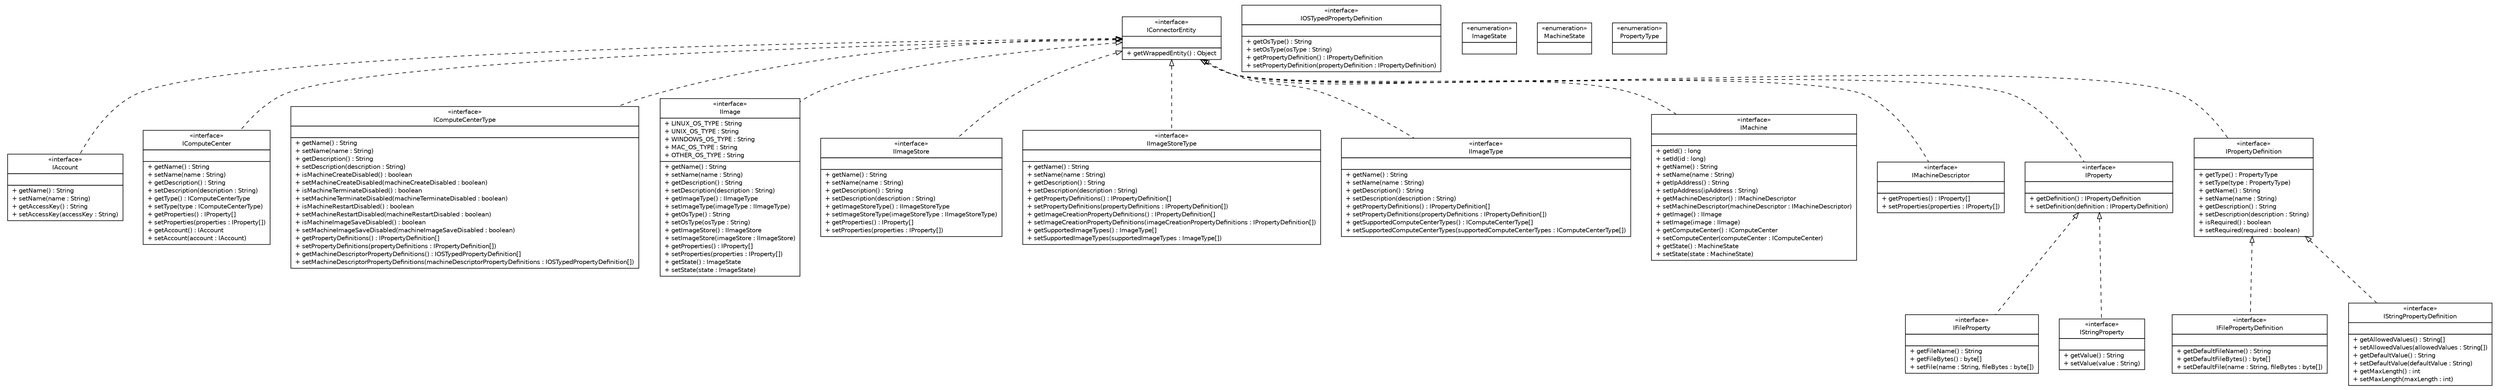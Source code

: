 #!/usr/local/bin/dot
#
# Class diagram 
# Generated by UMLGraph version 5.4 (http://www.umlgraph.org/)
#

digraph G {
	edge [fontname="Helvetica",fontsize=10,labelfontname="Helvetica",labelfontsize=10];
	node [fontname="Helvetica",fontsize=10,shape=plaintext];
	nodesep=0.25;
	ranksep=0.5;
	// com.singularity.ee.connectors.entity.api.IAccount
	c45 [label=<<table title="com.singularity.ee.connectors.entity.api.IAccount" border="0" cellborder="1" cellspacing="0" cellpadding="2" port="p" href="./IAccount.html">
		<tr><td><table border="0" cellspacing="0" cellpadding="1">
<tr><td align="center" balign="center"> &#171;interface&#187; </td></tr>
<tr><td align="center" balign="center"> IAccount </td></tr>
		</table></td></tr>
		<tr><td><table border="0" cellspacing="0" cellpadding="1">
<tr><td align="left" balign="left">  </td></tr>
		</table></td></tr>
		<tr><td><table border="0" cellspacing="0" cellpadding="1">
<tr><td align="left" balign="left"> + getName() : String </td></tr>
<tr><td align="left" balign="left"> + setName(name : String) </td></tr>
<tr><td align="left" balign="left"> + getAccessKey() : String </td></tr>
<tr><td align="left" balign="left"> + setAccessKey(accessKey : String) </td></tr>
		</table></td></tr>
		</table>>, URL="./IAccount.html", fontname="Helvetica", fontcolor="black", fontsize=10.0];
	// com.singularity.ee.connectors.entity.api.IComputeCenter
	c46 [label=<<table title="com.singularity.ee.connectors.entity.api.IComputeCenter" border="0" cellborder="1" cellspacing="0" cellpadding="2" port="p" href="./IComputeCenter.html">
		<tr><td><table border="0" cellspacing="0" cellpadding="1">
<tr><td align="center" balign="center"> &#171;interface&#187; </td></tr>
<tr><td align="center" balign="center"> IComputeCenter </td></tr>
		</table></td></tr>
		<tr><td><table border="0" cellspacing="0" cellpadding="1">
<tr><td align="left" balign="left">  </td></tr>
		</table></td></tr>
		<tr><td><table border="0" cellspacing="0" cellpadding="1">
<tr><td align="left" balign="left"> + getName() : String </td></tr>
<tr><td align="left" balign="left"> + setName(name : String) </td></tr>
<tr><td align="left" balign="left"> + getDescription() : String </td></tr>
<tr><td align="left" balign="left"> + setDescription(description : String) </td></tr>
<tr><td align="left" balign="left"> + getType() : IComputeCenterType </td></tr>
<tr><td align="left" balign="left"> + setType(type : IComputeCenterType) </td></tr>
<tr><td align="left" balign="left"> + getProperties() : IProperty[] </td></tr>
<tr><td align="left" balign="left"> + setProperties(properties : IProperty[]) </td></tr>
<tr><td align="left" balign="left"> + getAccount() : IAccount </td></tr>
<tr><td align="left" balign="left"> + setAccount(account : IAccount) </td></tr>
		</table></td></tr>
		</table>>, URL="./IComputeCenter.html", fontname="Helvetica", fontcolor="black", fontsize=10.0];
	// com.singularity.ee.connectors.entity.api.IComputeCenterType
	c47 [label=<<table title="com.singularity.ee.connectors.entity.api.IComputeCenterType" border="0" cellborder="1" cellspacing="0" cellpadding="2" port="p" href="./IComputeCenterType.html">
		<tr><td><table border="0" cellspacing="0" cellpadding="1">
<tr><td align="center" balign="center"> &#171;interface&#187; </td></tr>
<tr><td align="center" balign="center"> IComputeCenterType </td></tr>
		</table></td></tr>
		<tr><td><table border="0" cellspacing="0" cellpadding="1">
<tr><td align="left" balign="left">  </td></tr>
		</table></td></tr>
		<tr><td><table border="0" cellspacing="0" cellpadding="1">
<tr><td align="left" balign="left"> + getName() : String </td></tr>
<tr><td align="left" balign="left"> + setName(name : String) </td></tr>
<tr><td align="left" balign="left"> + getDescription() : String </td></tr>
<tr><td align="left" balign="left"> + setDescription(description : String) </td></tr>
<tr><td align="left" balign="left"> + isMachineCreateDisabled() : boolean </td></tr>
<tr><td align="left" balign="left"> + setMachineCreateDisabled(machineCreateDisabled : boolean) </td></tr>
<tr><td align="left" balign="left"> + isMachineTerminateDisabled() : boolean </td></tr>
<tr><td align="left" balign="left"> + setMachineTerminateDisabled(machineTerminateDisabled : boolean) </td></tr>
<tr><td align="left" balign="left"> + isMachineRestartDisabled() : boolean </td></tr>
<tr><td align="left" balign="left"> + setMachineRestartDisabled(machineRestartDisabled : boolean) </td></tr>
<tr><td align="left" balign="left"> + isMachineImageSaveDisabled() : boolean </td></tr>
<tr><td align="left" balign="left"> + setMachineImageSaveDisabled(machineImageSaveDisabled : boolean) </td></tr>
<tr><td align="left" balign="left"> + getPropertyDefinitions() : IPropertyDefinition[] </td></tr>
<tr><td align="left" balign="left"> + setPropertyDefinitions(propertyDefinitions : IPropertyDefinition[]) </td></tr>
<tr><td align="left" balign="left"> + getMachineDescriptorPropertyDefinitions() : IOSTypedPropertyDefinition[] </td></tr>
<tr><td align="left" balign="left"> + setMachineDescriptorPropertyDefinitions(machineDescriptorPropertyDefinitions : IOSTypedPropertyDefinition[]) </td></tr>
		</table></td></tr>
		</table>>, URL="./IComputeCenterType.html", fontname="Helvetica", fontcolor="black", fontsize=10.0];
	// com.singularity.ee.connectors.entity.api.IConnectorEntity
	c48 [label=<<table title="com.singularity.ee.connectors.entity.api.IConnectorEntity" border="0" cellborder="1" cellspacing="0" cellpadding="2" port="p" href="./IConnectorEntity.html">
		<tr><td><table border="0" cellspacing="0" cellpadding="1">
<tr><td align="center" balign="center"> &#171;interface&#187; </td></tr>
<tr><td align="center" balign="center"> IConnectorEntity </td></tr>
		</table></td></tr>
		<tr><td><table border="0" cellspacing="0" cellpadding="1">
<tr><td align="left" balign="left">  </td></tr>
		</table></td></tr>
		<tr><td><table border="0" cellspacing="0" cellpadding="1">
<tr><td align="left" balign="left"> + getWrappedEntity() : Object </td></tr>
		</table></td></tr>
		</table>>, URL="./IConnectorEntity.html", fontname="Helvetica", fontcolor="black", fontsize=10.0];
	// com.singularity.ee.connectors.entity.api.IFileProperty
	c49 [label=<<table title="com.singularity.ee.connectors.entity.api.IFileProperty" border="0" cellborder="1" cellspacing="0" cellpadding="2" port="p" href="./IFileProperty.html">
		<tr><td><table border="0" cellspacing="0" cellpadding="1">
<tr><td align="center" balign="center"> &#171;interface&#187; </td></tr>
<tr><td align="center" balign="center"> IFileProperty </td></tr>
		</table></td></tr>
		<tr><td><table border="0" cellspacing="0" cellpadding="1">
<tr><td align="left" balign="left">  </td></tr>
		</table></td></tr>
		<tr><td><table border="0" cellspacing="0" cellpadding="1">
<tr><td align="left" balign="left"> + getFileName() : String </td></tr>
<tr><td align="left" balign="left"> + getFileBytes() : byte[] </td></tr>
<tr><td align="left" balign="left"> + setFile(name : String, fileBytes : byte[]) </td></tr>
		</table></td></tr>
		</table>>, URL="./IFileProperty.html", fontname="Helvetica", fontcolor="black", fontsize=10.0];
	// com.singularity.ee.connectors.entity.api.IFilePropertyDefinition
	c50 [label=<<table title="com.singularity.ee.connectors.entity.api.IFilePropertyDefinition" border="0" cellborder="1" cellspacing="0" cellpadding="2" port="p" href="./IFilePropertyDefinition.html">
		<tr><td><table border="0" cellspacing="0" cellpadding="1">
<tr><td align="center" balign="center"> &#171;interface&#187; </td></tr>
<tr><td align="center" balign="center"> IFilePropertyDefinition </td></tr>
		</table></td></tr>
		<tr><td><table border="0" cellspacing="0" cellpadding="1">
<tr><td align="left" balign="left">  </td></tr>
		</table></td></tr>
		<tr><td><table border="0" cellspacing="0" cellpadding="1">
<tr><td align="left" balign="left"> + getDefaultFileName() : String </td></tr>
<tr><td align="left" balign="left"> + getDefaultFileBytes() : byte[] </td></tr>
<tr><td align="left" balign="left"> + setDefaultFile(name : String, fileBytes : byte[]) </td></tr>
		</table></td></tr>
		</table>>, URL="./IFilePropertyDefinition.html", fontname="Helvetica", fontcolor="black", fontsize=10.0];
	// com.singularity.ee.connectors.entity.api.IImage
	c51 [label=<<table title="com.singularity.ee.connectors.entity.api.IImage" border="0" cellborder="1" cellspacing="0" cellpadding="2" port="p" href="./IImage.html">
		<tr><td><table border="0" cellspacing="0" cellpadding="1">
<tr><td align="center" balign="center"> &#171;interface&#187; </td></tr>
<tr><td align="center" balign="center"> IImage </td></tr>
		</table></td></tr>
		<tr><td><table border="0" cellspacing="0" cellpadding="1">
<tr><td align="left" balign="left"> + LINUX_OS_TYPE : String </td></tr>
<tr><td align="left" balign="left"> + UNIX_OS_TYPE : String </td></tr>
<tr><td align="left" balign="left"> + WINDOWS_OS_TYPE : String </td></tr>
<tr><td align="left" balign="left"> + MAC_OS_TYPE : String </td></tr>
<tr><td align="left" balign="left"> + OTHER_OS_TYPE : String </td></tr>
		</table></td></tr>
		<tr><td><table border="0" cellspacing="0" cellpadding="1">
<tr><td align="left" balign="left"> + getName() : String </td></tr>
<tr><td align="left" balign="left"> + setName(name : String) </td></tr>
<tr><td align="left" balign="left"> + getDescription() : String </td></tr>
<tr><td align="left" balign="left"> + setDescription(description : String) </td></tr>
<tr><td align="left" balign="left"> + getImageType() : IImageType </td></tr>
<tr><td align="left" balign="left"> + setImageType(imageType : IImageType) </td></tr>
<tr><td align="left" balign="left"> + getOsType() : String </td></tr>
<tr><td align="left" balign="left"> + setOsType(osType : String) </td></tr>
<tr><td align="left" balign="left"> + getImageStore() : IImageStore </td></tr>
<tr><td align="left" balign="left"> + setImageStore(imageStore : IImageStore) </td></tr>
<tr><td align="left" balign="left"> + getProperties() : IProperty[] </td></tr>
<tr><td align="left" balign="left"> + setProperties(properties : IProperty[]) </td></tr>
<tr><td align="left" balign="left"> + getState() : ImageState </td></tr>
<tr><td align="left" balign="left"> + setState(state : ImageState) </td></tr>
		</table></td></tr>
		</table>>, URL="./IImage.html", fontname="Helvetica", fontcolor="black", fontsize=10.0];
	// com.singularity.ee.connectors.entity.api.IImageStore
	c52 [label=<<table title="com.singularity.ee.connectors.entity.api.IImageStore" border="0" cellborder="1" cellspacing="0" cellpadding="2" port="p" href="./IImageStore.html">
		<tr><td><table border="0" cellspacing="0" cellpadding="1">
<tr><td align="center" balign="center"> &#171;interface&#187; </td></tr>
<tr><td align="center" balign="center"> IImageStore </td></tr>
		</table></td></tr>
		<tr><td><table border="0" cellspacing="0" cellpadding="1">
<tr><td align="left" balign="left">  </td></tr>
		</table></td></tr>
		<tr><td><table border="0" cellspacing="0" cellpadding="1">
<tr><td align="left" balign="left"> + getName() : String </td></tr>
<tr><td align="left" balign="left"> + setName(name : String) </td></tr>
<tr><td align="left" balign="left"> + getDescription() : String </td></tr>
<tr><td align="left" balign="left"> + setDescription(description : String) </td></tr>
<tr><td align="left" balign="left"> + getImageStoreType() : IImageStoreType </td></tr>
<tr><td align="left" balign="left"> + setImageStoreType(imageStoreType : IImageStoreType) </td></tr>
<tr><td align="left" balign="left"> + getProperties() : IProperty[] </td></tr>
<tr><td align="left" balign="left"> + setProperties(properties : IProperty[]) </td></tr>
		</table></td></tr>
		</table>>, URL="./IImageStore.html", fontname="Helvetica", fontcolor="black", fontsize=10.0];
	// com.singularity.ee.connectors.entity.api.IImageStoreType
	c53 [label=<<table title="com.singularity.ee.connectors.entity.api.IImageStoreType" border="0" cellborder="1" cellspacing="0" cellpadding="2" port="p" href="./IImageStoreType.html">
		<tr><td><table border="0" cellspacing="0" cellpadding="1">
<tr><td align="center" balign="center"> &#171;interface&#187; </td></tr>
<tr><td align="center" balign="center"> IImageStoreType </td></tr>
		</table></td></tr>
		<tr><td><table border="0" cellspacing="0" cellpadding="1">
<tr><td align="left" balign="left">  </td></tr>
		</table></td></tr>
		<tr><td><table border="0" cellspacing="0" cellpadding="1">
<tr><td align="left" balign="left"> + getName() : String </td></tr>
<tr><td align="left" balign="left"> + setName(name : String) </td></tr>
<tr><td align="left" balign="left"> + getDescription() : String </td></tr>
<tr><td align="left" balign="left"> + setDescription(description : String) </td></tr>
<tr><td align="left" balign="left"> + getPropertyDefinitions() : IPropertyDefinition[] </td></tr>
<tr><td align="left" balign="left"> + setPropertyDefinitions(propertyDefinitions : IPropertyDefinition[]) </td></tr>
<tr><td align="left" balign="left"> + getImageCreationPropertyDefinitions() : IPropertyDefinition[] </td></tr>
<tr><td align="left" balign="left"> + setImageCreationPropertyDefinitions(imageCreationPropertyDefinitions : IPropertyDefinition[]) </td></tr>
<tr><td align="left" balign="left"> + getSupportedImageTypes() : ImageType[] </td></tr>
<tr><td align="left" balign="left"> + setSupportedImageTypes(supportedImageTypes : ImageType[]) </td></tr>
		</table></td></tr>
		</table>>, URL="./IImageStoreType.html", fontname="Helvetica", fontcolor="black", fontsize=10.0];
	// com.singularity.ee.connectors.entity.api.IImageType
	c54 [label=<<table title="com.singularity.ee.connectors.entity.api.IImageType" border="0" cellborder="1" cellspacing="0" cellpadding="2" port="p" href="./IImageType.html">
		<tr><td><table border="0" cellspacing="0" cellpadding="1">
<tr><td align="center" balign="center"> &#171;interface&#187; </td></tr>
<tr><td align="center" balign="center"> IImageType </td></tr>
		</table></td></tr>
		<tr><td><table border="0" cellspacing="0" cellpadding="1">
<tr><td align="left" balign="left">  </td></tr>
		</table></td></tr>
		<tr><td><table border="0" cellspacing="0" cellpadding="1">
<tr><td align="left" balign="left"> + getName() : String </td></tr>
<tr><td align="left" balign="left"> + setName(name : String) </td></tr>
<tr><td align="left" balign="left"> + getDescription() : String </td></tr>
<tr><td align="left" balign="left"> + setDescription(description : String) </td></tr>
<tr><td align="left" balign="left"> + getPropertyDefinitions() : IPropertyDefinition[] </td></tr>
<tr><td align="left" balign="left"> + setPropertyDefinitions(propertyDefinitions : IPropertyDefinition[]) </td></tr>
<tr><td align="left" balign="left"> + getSupportedComputeCenterTypes() : IComputeCenterType[] </td></tr>
<tr><td align="left" balign="left"> + setSupportedComputeCenterTypes(supportedComputeCenterTypes : IComputeCenterType[]) </td></tr>
		</table></td></tr>
		</table>>, URL="./IImageType.html", fontname="Helvetica", fontcolor="black", fontsize=10.0];
	// com.singularity.ee.connectors.entity.api.IMachine
	c55 [label=<<table title="com.singularity.ee.connectors.entity.api.IMachine" border="0" cellborder="1" cellspacing="0" cellpadding="2" port="p" href="./IMachine.html">
		<tr><td><table border="0" cellspacing="0" cellpadding="1">
<tr><td align="center" balign="center"> &#171;interface&#187; </td></tr>
<tr><td align="center" balign="center"> IMachine </td></tr>
		</table></td></tr>
		<tr><td><table border="0" cellspacing="0" cellpadding="1">
<tr><td align="left" balign="left">  </td></tr>
		</table></td></tr>
		<tr><td><table border="0" cellspacing="0" cellpadding="1">
<tr><td align="left" balign="left"> + getId() : long </td></tr>
<tr><td align="left" balign="left"> + setId(id : long) </td></tr>
<tr><td align="left" balign="left"> + getName() : String </td></tr>
<tr><td align="left" balign="left"> + setName(name : String) </td></tr>
<tr><td align="left" balign="left"> + getIpAddress() : String </td></tr>
<tr><td align="left" balign="left"> + setIpAddress(ipAddress : String) </td></tr>
<tr><td align="left" balign="left"> + getMachineDescriptor() : IMachineDescriptor </td></tr>
<tr><td align="left" balign="left"> + setMachineDescriptor(machineDescriptor : IMachineDescriptor) </td></tr>
<tr><td align="left" balign="left"> + getImage() : IImage </td></tr>
<tr><td align="left" balign="left"> + setImage(image : IImage) </td></tr>
<tr><td align="left" balign="left"> + getComputeCenter() : IComputeCenter </td></tr>
<tr><td align="left" balign="left"> + setComputeCenter(computeCenter : IComputeCenter) </td></tr>
<tr><td align="left" balign="left"> + getState() : MachineState </td></tr>
<tr><td align="left" balign="left"> + setState(state : MachineState) </td></tr>
		</table></td></tr>
		</table>>, URL="./IMachine.html", fontname="Helvetica", fontcolor="black", fontsize=10.0];
	// com.singularity.ee.connectors.entity.api.IMachineDescriptor
	c56 [label=<<table title="com.singularity.ee.connectors.entity.api.IMachineDescriptor" border="0" cellborder="1" cellspacing="0" cellpadding="2" port="p" href="./IMachineDescriptor.html">
		<tr><td><table border="0" cellspacing="0" cellpadding="1">
<tr><td align="center" balign="center"> &#171;interface&#187; </td></tr>
<tr><td align="center" balign="center"> IMachineDescriptor </td></tr>
		</table></td></tr>
		<tr><td><table border="0" cellspacing="0" cellpadding="1">
<tr><td align="left" balign="left">  </td></tr>
		</table></td></tr>
		<tr><td><table border="0" cellspacing="0" cellpadding="1">
<tr><td align="left" balign="left"> + getProperties() : IProperty[] </td></tr>
<tr><td align="left" balign="left"> + setProperties(properties : IProperty[]) </td></tr>
		</table></td></tr>
		</table>>, URL="./IMachineDescriptor.html", fontname="Helvetica", fontcolor="black", fontsize=10.0];
	// com.singularity.ee.connectors.entity.api.IOSTypedPropertyDefinition
	c57 [label=<<table title="com.singularity.ee.connectors.entity.api.IOSTypedPropertyDefinition" border="0" cellborder="1" cellspacing="0" cellpadding="2" port="p" href="./IOSTypedPropertyDefinition.html">
		<tr><td><table border="0" cellspacing="0" cellpadding="1">
<tr><td align="center" balign="center"> &#171;interface&#187; </td></tr>
<tr><td align="center" balign="center"> IOSTypedPropertyDefinition </td></tr>
		</table></td></tr>
		<tr><td><table border="0" cellspacing="0" cellpadding="1">
<tr><td align="left" balign="left">  </td></tr>
		</table></td></tr>
		<tr><td><table border="0" cellspacing="0" cellpadding="1">
<tr><td align="left" balign="left"> + getOsType() : String </td></tr>
<tr><td align="left" balign="left"> + setOsType(osType : String) </td></tr>
<tr><td align="left" balign="left"> + getPropertyDefinition() : IPropertyDefinition </td></tr>
<tr><td align="left" balign="left"> + setPropertyDefinition(propertyDefinition : IPropertyDefinition) </td></tr>
		</table></td></tr>
		</table>>, URL="./IOSTypedPropertyDefinition.html", fontname="Helvetica", fontcolor="black", fontsize=10.0];
	// com.singularity.ee.connectors.entity.api.IProperty
	c58 [label=<<table title="com.singularity.ee.connectors.entity.api.IProperty" border="0" cellborder="1" cellspacing="0" cellpadding="2" port="p" href="./IProperty.html">
		<tr><td><table border="0" cellspacing="0" cellpadding="1">
<tr><td align="center" balign="center"> &#171;interface&#187; </td></tr>
<tr><td align="center" balign="center"> IProperty </td></tr>
		</table></td></tr>
		<tr><td><table border="0" cellspacing="0" cellpadding="1">
<tr><td align="left" balign="left">  </td></tr>
		</table></td></tr>
		<tr><td><table border="0" cellspacing="0" cellpadding="1">
<tr><td align="left" balign="left"> + getDefinition() : IPropertyDefinition </td></tr>
<tr><td align="left" balign="left"> + setDefinition(definition : IPropertyDefinition) </td></tr>
		</table></td></tr>
		</table>>, URL="./IProperty.html", fontname="Helvetica", fontcolor="black", fontsize=10.0];
	// com.singularity.ee.connectors.entity.api.IPropertyDefinition
	c59 [label=<<table title="com.singularity.ee.connectors.entity.api.IPropertyDefinition" border="0" cellborder="1" cellspacing="0" cellpadding="2" port="p" href="./IPropertyDefinition.html">
		<tr><td><table border="0" cellspacing="0" cellpadding="1">
<tr><td align="center" balign="center"> &#171;interface&#187; </td></tr>
<tr><td align="center" balign="center"> IPropertyDefinition </td></tr>
		</table></td></tr>
		<tr><td><table border="0" cellspacing="0" cellpadding="1">
<tr><td align="left" balign="left">  </td></tr>
		</table></td></tr>
		<tr><td><table border="0" cellspacing="0" cellpadding="1">
<tr><td align="left" balign="left"> + getType() : PropertyType </td></tr>
<tr><td align="left" balign="left"> + setType(type : PropertyType) </td></tr>
<tr><td align="left" balign="left"> + getName() : String </td></tr>
<tr><td align="left" balign="left"> + setName(name : String) </td></tr>
<tr><td align="left" balign="left"> + getDescription() : String </td></tr>
<tr><td align="left" balign="left"> + setDescription(description : String) </td></tr>
<tr><td align="left" balign="left"> + isRequired() : boolean </td></tr>
<tr><td align="left" balign="left"> + setRequired(required : boolean) </td></tr>
		</table></td></tr>
		</table>>, URL="./IPropertyDefinition.html", fontname="Helvetica", fontcolor="black", fontsize=10.0];
	// com.singularity.ee.connectors.entity.api.IStringProperty
	c60 [label=<<table title="com.singularity.ee.connectors.entity.api.IStringProperty" border="0" cellborder="1" cellspacing="0" cellpadding="2" port="p" href="./IStringProperty.html">
		<tr><td><table border="0" cellspacing="0" cellpadding="1">
<tr><td align="center" balign="center"> &#171;interface&#187; </td></tr>
<tr><td align="center" balign="center"> IStringProperty </td></tr>
		</table></td></tr>
		<tr><td><table border="0" cellspacing="0" cellpadding="1">
<tr><td align="left" balign="left">  </td></tr>
		</table></td></tr>
		<tr><td><table border="0" cellspacing="0" cellpadding="1">
<tr><td align="left" balign="left"> + getValue() : String </td></tr>
<tr><td align="left" balign="left"> + setValue(value : String) </td></tr>
		</table></td></tr>
		</table>>, URL="./IStringProperty.html", fontname="Helvetica", fontcolor="black", fontsize=10.0];
	// com.singularity.ee.connectors.entity.api.IStringPropertyDefinition
	c61 [label=<<table title="com.singularity.ee.connectors.entity.api.IStringPropertyDefinition" border="0" cellborder="1" cellspacing="0" cellpadding="2" port="p" href="./IStringPropertyDefinition.html">
		<tr><td><table border="0" cellspacing="0" cellpadding="1">
<tr><td align="center" balign="center"> &#171;interface&#187; </td></tr>
<tr><td align="center" balign="center"> IStringPropertyDefinition </td></tr>
		</table></td></tr>
		<tr><td><table border="0" cellspacing="0" cellpadding="1">
<tr><td align="left" balign="left">  </td></tr>
		</table></td></tr>
		<tr><td><table border="0" cellspacing="0" cellpadding="1">
<tr><td align="left" balign="left"> + getAllowedValues() : String[] </td></tr>
<tr><td align="left" balign="left"> + setAllowedValues(allowedValues : String[]) </td></tr>
<tr><td align="left" balign="left"> + getDefaultValue() : String </td></tr>
<tr><td align="left" balign="left"> + setDefaultValue(defaultValue : String) </td></tr>
<tr><td align="left" balign="left"> + getMaxLength() : int </td></tr>
<tr><td align="left" balign="left"> + setMaxLength(maxLength : int) </td></tr>
		</table></td></tr>
		</table>>, URL="./IStringPropertyDefinition.html", fontname="Helvetica", fontcolor="black", fontsize=10.0];
	// com.singularity.ee.connectors.entity.api.ImageState
	c62 [label=<<table title="com.singularity.ee.connectors.entity.api.ImageState" border="0" cellborder="1" cellspacing="0" cellpadding="2" port="p" href="./ImageState.html">
		<tr><td><table border="0" cellspacing="0" cellpadding="1">
<tr><td align="center" balign="center"> &#171;enumeration&#187; </td></tr>
<tr><td align="center" balign="center"> ImageState </td></tr>
		</table></td></tr>
		<tr><td><table border="0" cellspacing="0" cellpadding="1">
<tr><td align="left" balign="left">  </td></tr>
		</table></td></tr>
		</table>>, URL="./ImageState.html", fontname="Helvetica", fontcolor="black", fontsize=10.0];
	// com.singularity.ee.connectors.entity.api.MachineState
	c63 [label=<<table title="com.singularity.ee.connectors.entity.api.MachineState" border="0" cellborder="1" cellspacing="0" cellpadding="2" port="p" href="./MachineState.html">
		<tr><td><table border="0" cellspacing="0" cellpadding="1">
<tr><td align="center" balign="center"> &#171;enumeration&#187; </td></tr>
<tr><td align="center" balign="center"> MachineState </td></tr>
		</table></td></tr>
		<tr><td><table border="0" cellspacing="0" cellpadding="1">
<tr><td align="left" balign="left">  </td></tr>
		</table></td></tr>
		</table>>, URL="./MachineState.html", fontname="Helvetica", fontcolor="black", fontsize=10.0];
	// com.singularity.ee.connectors.entity.api.PropertyType
	c64 [label=<<table title="com.singularity.ee.connectors.entity.api.PropertyType" border="0" cellborder="1" cellspacing="0" cellpadding="2" port="p" href="./PropertyType.html">
		<tr><td><table border="0" cellspacing="0" cellpadding="1">
<tr><td align="center" balign="center"> &#171;enumeration&#187; </td></tr>
<tr><td align="center" balign="center"> PropertyType </td></tr>
		</table></td></tr>
		<tr><td><table border="0" cellspacing="0" cellpadding="1">
<tr><td align="left" balign="left">  </td></tr>
		</table></td></tr>
		</table>>, URL="./PropertyType.html", fontname="Helvetica", fontcolor="black", fontsize=10.0];
	//com.singularity.ee.connectors.entity.api.IAccount implements com.singularity.ee.connectors.entity.api.IConnectorEntity
	c48:p -> c45:p [dir=back,arrowtail=empty,style=dashed];
	//com.singularity.ee.connectors.entity.api.IComputeCenter implements com.singularity.ee.connectors.entity.api.IConnectorEntity
	c48:p -> c46:p [dir=back,arrowtail=empty,style=dashed];
	//com.singularity.ee.connectors.entity.api.IComputeCenterType implements com.singularity.ee.connectors.entity.api.IConnectorEntity
	c48:p -> c47:p [dir=back,arrowtail=empty,style=dashed];
	//com.singularity.ee.connectors.entity.api.IFileProperty implements com.singularity.ee.connectors.entity.api.IProperty
	c58:p -> c49:p [dir=back,arrowtail=empty,style=dashed];
	//com.singularity.ee.connectors.entity.api.IFilePropertyDefinition implements com.singularity.ee.connectors.entity.api.IPropertyDefinition
	c59:p -> c50:p [dir=back,arrowtail=empty,style=dashed];
	//com.singularity.ee.connectors.entity.api.IImage implements com.singularity.ee.connectors.entity.api.IConnectorEntity
	c48:p -> c51:p [dir=back,arrowtail=empty,style=dashed];
	//com.singularity.ee.connectors.entity.api.IImageStore implements com.singularity.ee.connectors.entity.api.IConnectorEntity
	c48:p -> c52:p [dir=back,arrowtail=empty,style=dashed];
	//com.singularity.ee.connectors.entity.api.IImageStoreType implements com.singularity.ee.connectors.entity.api.IConnectorEntity
	c48:p -> c53:p [dir=back,arrowtail=empty,style=dashed];
	//com.singularity.ee.connectors.entity.api.IImageType implements com.singularity.ee.connectors.entity.api.IConnectorEntity
	c48:p -> c54:p [dir=back,arrowtail=empty,style=dashed];
	//com.singularity.ee.connectors.entity.api.IMachine implements com.singularity.ee.connectors.entity.api.IConnectorEntity
	c48:p -> c55:p [dir=back,arrowtail=empty,style=dashed];
	//com.singularity.ee.connectors.entity.api.IMachineDescriptor implements com.singularity.ee.connectors.entity.api.IConnectorEntity
	c48:p -> c56:p [dir=back,arrowtail=empty,style=dashed];
	//com.singularity.ee.connectors.entity.api.IProperty implements com.singularity.ee.connectors.entity.api.IConnectorEntity
	c48:p -> c58:p [dir=back,arrowtail=empty,style=dashed];
	//com.singularity.ee.connectors.entity.api.IPropertyDefinition implements com.singularity.ee.connectors.entity.api.IConnectorEntity
	c48:p -> c59:p [dir=back,arrowtail=empty,style=dashed];
	//com.singularity.ee.connectors.entity.api.IStringProperty implements com.singularity.ee.connectors.entity.api.IProperty
	c58:p -> c60:p [dir=back,arrowtail=empty,style=dashed];
	//com.singularity.ee.connectors.entity.api.IStringPropertyDefinition implements com.singularity.ee.connectors.entity.api.IPropertyDefinition
	c59:p -> c61:p [dir=back,arrowtail=empty,style=dashed];
}

